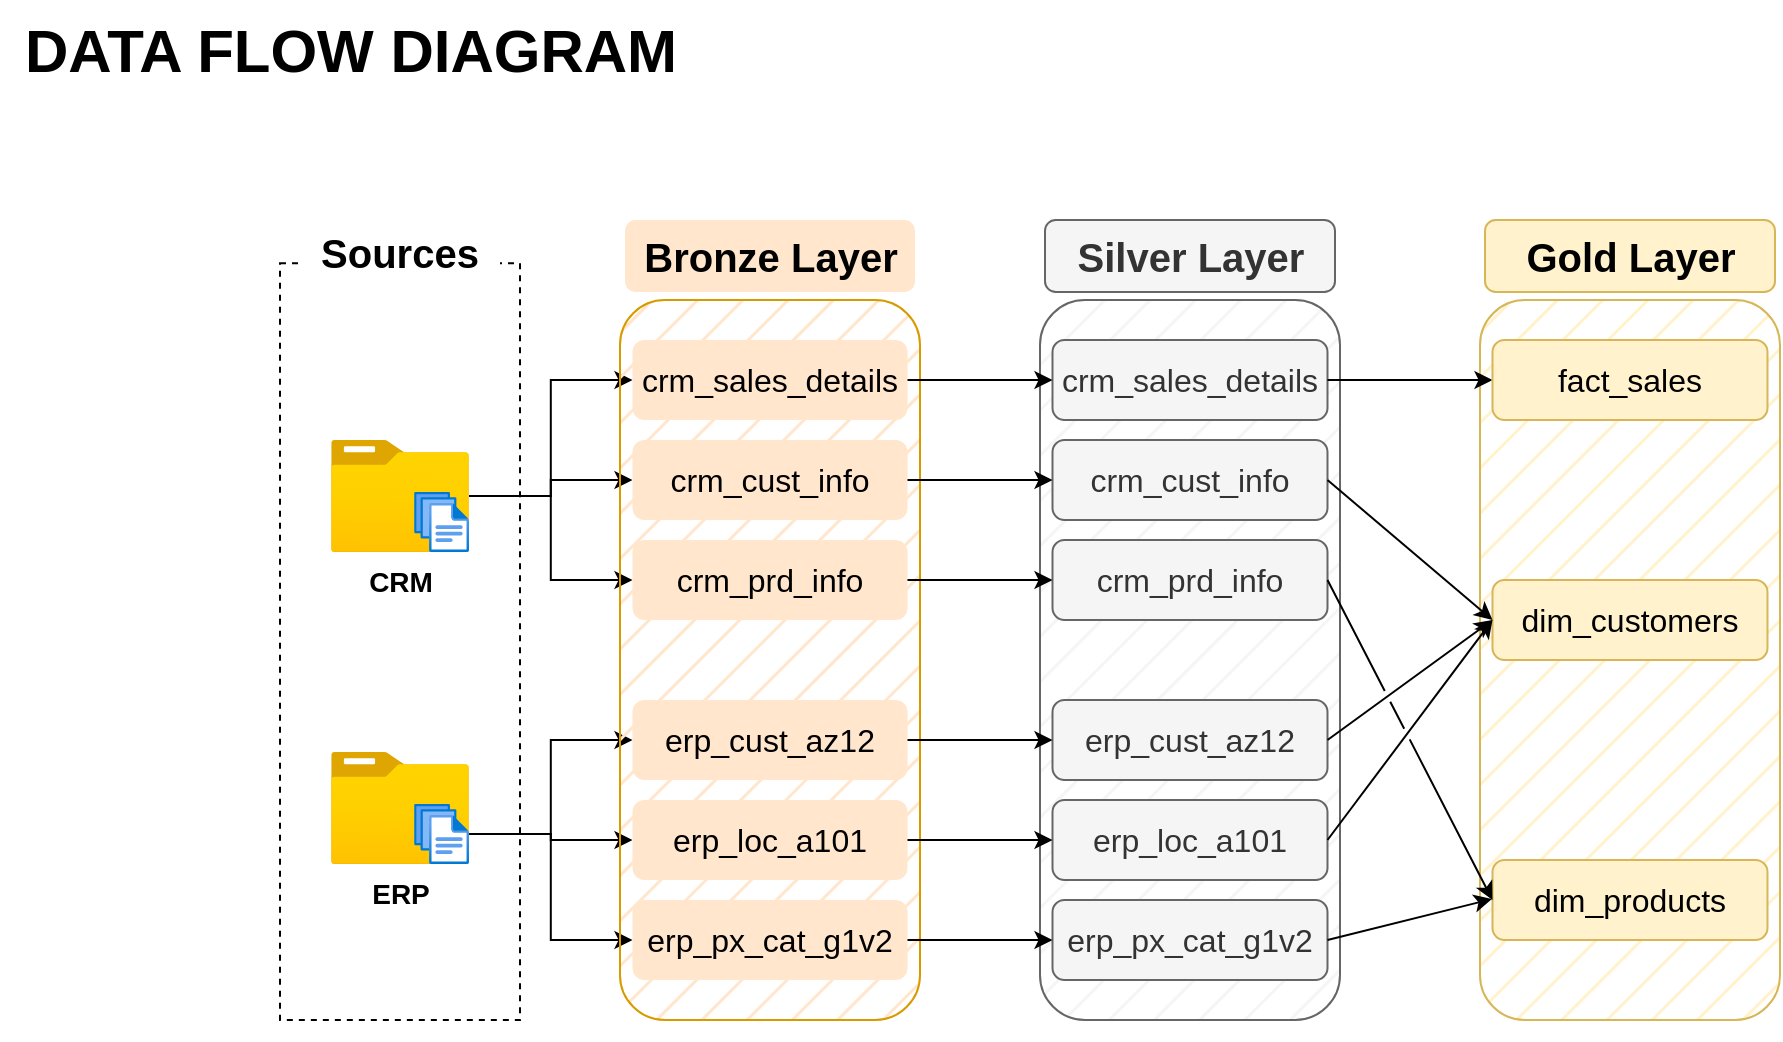 <mxfile version="26.2.8">
  <diagram name="Page-1" id="-nZHXnW55iPPkHIb_xAh">
    <mxGraphModel dx="1099" dy="592" grid="1" gridSize="10" guides="1" tooltips="1" connect="1" arrows="1" fold="1" page="1" pageScale="1" pageWidth="1169" pageHeight="827" background="none" math="0" shadow="0">
      <root>
        <mxCell id="0" />
        <mxCell id="1" parent="0" />
        <mxCell id="SCrmHcsRbsZ-Fb2NN074-1" value="&lt;b&gt;&lt;font style=&quot;font-size: 30px;&quot;&gt;DATA FLOW DIAGRAM&lt;/font&gt;&lt;/b&gt;" style="text;html=1;align=center;verticalAlign=middle;resizable=0;points=[];autosize=1;strokeColor=none;fillColor=none;" vertex="1" parent="1">
          <mxGeometry width="350" height="50" as="geometry" />
        </mxCell>
        <mxCell id="SCrmHcsRbsZ-Fb2NN074-130" value="" style="group" vertex="1" connectable="0" parent="1">
          <mxGeometry x="140" y="110" width="750" height="410" as="geometry" />
        </mxCell>
        <mxCell id="SCrmHcsRbsZ-Fb2NN074-5" value="" style="group;movable=1;resizable=1;rotatable=1;deletable=1;editable=1;locked=0;connectable=1;" vertex="1" connectable="0" parent="SCrmHcsRbsZ-Fb2NN074-130">
          <mxGeometry width="120" height="410" as="geometry" />
        </mxCell>
        <mxCell id="SCrmHcsRbsZ-Fb2NN074-2" value="" style="rounded=0;whiteSpace=wrap;html=1;fillColor=none;dashed=1;movable=1;resizable=1;rotatable=1;deletable=1;editable=1;locked=0;connectable=1;" vertex="1" parent="SCrmHcsRbsZ-Fb2NN074-5">
          <mxGeometry y="21.58" width="120" height="378.42" as="geometry" />
        </mxCell>
        <mxCell id="SCrmHcsRbsZ-Fb2NN074-3" value="&lt;font style=&quot;font-size: 20px;&quot;&gt;&lt;b&gt;Sources&lt;/b&gt;&lt;/font&gt;" style="rounded=1;whiteSpace=wrap;html=1;strokeColor=none;movable=1;resizable=1;rotatable=1;deletable=1;editable=1;locked=0;connectable=1;" vertex="1" parent="SCrmHcsRbsZ-Fb2NN074-5">
          <mxGeometry x="10" width="100" height="32.368" as="geometry" />
        </mxCell>
        <mxCell id="SCrmHcsRbsZ-Fb2NN074-78" value="" style="group" vertex="1" connectable="0" parent="SCrmHcsRbsZ-Fb2NN074-5">
          <mxGeometry x="25.5" y="110" width="69" height="56" as="geometry" />
        </mxCell>
        <mxCell id="SCrmHcsRbsZ-Fb2NN074-17" value="&lt;font style=&quot;font-size: 14px;&quot;&gt;&lt;b style=&quot;&quot;&gt;CRM&lt;/b&gt;&lt;/font&gt;" style="image;aspect=fixed;html=1;points=[];align=center;fontSize=12;image=img/lib/azure2/general/Folder_Blank.svg;movable=1;resizable=1;rotatable=1;deletable=1;editable=1;locked=0;connectable=1;" vertex="1" parent="SCrmHcsRbsZ-Fb2NN074-78">
          <mxGeometry width="69" height="56.0" as="geometry" />
        </mxCell>
        <mxCell id="SCrmHcsRbsZ-Fb2NN074-19" value="" style="image;aspect=fixed;html=1;points=[];align=center;fontSize=12;image=img/lib/azure2/general/Files.svg;movable=1;resizable=1;rotatable=1;deletable=1;editable=1;locked=0;connectable=1;" vertex="1" parent="SCrmHcsRbsZ-Fb2NN074-78">
          <mxGeometry x="41.57" y="26" width="27.43" height="30" as="geometry" />
        </mxCell>
        <mxCell id="SCrmHcsRbsZ-Fb2NN074-79" value="" style="group" vertex="1" connectable="0" parent="SCrmHcsRbsZ-Fb2NN074-5">
          <mxGeometry x="25.5" y="266" width="69" height="56" as="geometry" />
        </mxCell>
        <mxCell id="SCrmHcsRbsZ-Fb2NN074-18" value="&lt;font style=&quot;font-size: 14px;&quot;&gt;&lt;b style=&quot;&quot;&gt;ERP&lt;/b&gt;&lt;/font&gt;" style="image;aspect=fixed;html=1;points=[];align=center;fontSize=12;image=img/lib/azure2/general/Folder_Blank.svg;movable=1;resizable=1;rotatable=1;deletable=1;editable=1;locked=0;connectable=1;" vertex="1" parent="SCrmHcsRbsZ-Fb2NN074-79">
          <mxGeometry width="69" height="56.0" as="geometry" />
        </mxCell>
        <mxCell id="SCrmHcsRbsZ-Fb2NN074-20" value="" style="image;aspect=fixed;html=1;points=[];align=center;fontSize=12;image=img/lib/azure2/general/Files.svg;movable=1;resizable=1;rotatable=1;deletable=1;editable=1;locked=0;connectable=1;" vertex="1" parent="SCrmHcsRbsZ-Fb2NN074-79">
          <mxGeometry x="41.57" y="26" width="27.43" height="30" as="geometry" />
        </mxCell>
        <mxCell id="SCrmHcsRbsZ-Fb2NN074-61" style="edgeStyle=orthogonalEdgeStyle;rounded=0;orthogonalLoop=1;jettySize=auto;html=1;entryX=0;entryY=0.5;entryDx=0;entryDy=0;" edge="1" parent="SCrmHcsRbsZ-Fb2NN074-130" source="SCrmHcsRbsZ-Fb2NN074-20" target="SCrmHcsRbsZ-Fb2NN074-53">
          <mxGeometry relative="1" as="geometry" />
        </mxCell>
        <mxCell id="SCrmHcsRbsZ-Fb2NN074-63" style="edgeStyle=orthogonalEdgeStyle;rounded=0;orthogonalLoop=1;jettySize=auto;html=1;entryX=0;entryY=0.5;entryDx=0;entryDy=0;" edge="1" parent="SCrmHcsRbsZ-Fb2NN074-130" source="SCrmHcsRbsZ-Fb2NN074-20" target="SCrmHcsRbsZ-Fb2NN074-54">
          <mxGeometry relative="1" as="geometry" />
        </mxCell>
        <mxCell id="SCrmHcsRbsZ-Fb2NN074-64" style="edgeStyle=orthogonalEdgeStyle;rounded=0;orthogonalLoop=1;jettySize=auto;html=1;entryX=0;entryY=0.5;entryDx=0;entryDy=0;" edge="1" parent="SCrmHcsRbsZ-Fb2NN074-130" source="SCrmHcsRbsZ-Fb2NN074-20" target="SCrmHcsRbsZ-Fb2NN074-52">
          <mxGeometry relative="1" as="geometry" />
        </mxCell>
        <mxCell id="SCrmHcsRbsZ-Fb2NN074-70" style="edgeStyle=orthogonalEdgeStyle;rounded=0;orthogonalLoop=1;jettySize=auto;html=1;entryX=0;entryY=0.5;entryDx=0;entryDy=0;" edge="1" parent="SCrmHcsRbsZ-Fb2NN074-130" source="SCrmHcsRbsZ-Fb2NN074-17" target="SCrmHcsRbsZ-Fb2NN074-9">
          <mxGeometry relative="1" as="geometry" />
        </mxCell>
        <mxCell id="SCrmHcsRbsZ-Fb2NN074-75" style="edgeStyle=orthogonalEdgeStyle;rounded=0;orthogonalLoop=1;jettySize=auto;html=1;entryX=0;entryY=0.5;entryDx=0;entryDy=0;" edge="1" parent="SCrmHcsRbsZ-Fb2NN074-130" source="SCrmHcsRbsZ-Fb2NN074-17" target="SCrmHcsRbsZ-Fb2NN074-46">
          <mxGeometry relative="1" as="geometry" />
        </mxCell>
        <mxCell id="SCrmHcsRbsZ-Fb2NN074-76" style="edgeStyle=orthogonalEdgeStyle;rounded=0;orthogonalLoop=1;jettySize=auto;html=1;entryX=0;entryY=0.5;entryDx=0;entryDy=0;" edge="1" parent="SCrmHcsRbsZ-Fb2NN074-130" source="SCrmHcsRbsZ-Fb2NN074-17" target="SCrmHcsRbsZ-Fb2NN074-45">
          <mxGeometry relative="1" as="geometry" />
        </mxCell>
        <mxCell id="SCrmHcsRbsZ-Fb2NN074-77" value="" style="group" vertex="1" connectable="0" parent="SCrmHcsRbsZ-Fb2NN074-130">
          <mxGeometry x="170" width="150" height="400" as="geometry" />
        </mxCell>
        <mxCell id="SCrmHcsRbsZ-Fb2NN074-6" value="" style="rounded=1;whiteSpace=wrap;html=1;fillStyle=hatch;fillColor=#ffe6cc;strokeColor=#d79b00;" vertex="1" parent="SCrmHcsRbsZ-Fb2NN074-77">
          <mxGeometry y="40" width="150" height="360" as="geometry" />
        </mxCell>
        <mxCell id="SCrmHcsRbsZ-Fb2NN074-7" value="&lt;b&gt;&lt;font style=&quot;font-size: 20px;&quot;&gt;Bronze Layer&lt;/font&gt;&lt;/b&gt;" style="rounded=1;whiteSpace=wrap;html=1;fillColor=#ffe6cc;strokeColor=none;" vertex="1" parent="SCrmHcsRbsZ-Fb2NN074-77">
          <mxGeometry x="2.5" width="145" height="36" as="geometry" />
        </mxCell>
        <mxCell id="SCrmHcsRbsZ-Fb2NN074-49" value="" style="group" vertex="1" connectable="0" parent="SCrmHcsRbsZ-Fb2NN074-77">
          <mxGeometry x="6.25" y="60" width="137.5" height="140" as="geometry" />
        </mxCell>
        <mxCell id="SCrmHcsRbsZ-Fb2NN074-9" value="&lt;font style=&quot;font-size: 16px;&quot;&gt;crm_sales_details&lt;/font&gt;" style="rounded=1;whiteSpace=wrap;html=1;fillColor=#ffe6cc;strokeColor=none;" vertex="1" parent="SCrmHcsRbsZ-Fb2NN074-49">
          <mxGeometry width="137.5" height="40" as="geometry" />
        </mxCell>
        <mxCell id="SCrmHcsRbsZ-Fb2NN074-45" value="&lt;font style=&quot;font-size: 16px;&quot;&gt;crm_prd_info&lt;/font&gt;" style="rounded=1;whiteSpace=wrap;html=1;fillColor=#ffe6cc;strokeColor=none;" vertex="1" parent="SCrmHcsRbsZ-Fb2NN074-49">
          <mxGeometry y="100" width="137.5" height="40" as="geometry" />
        </mxCell>
        <mxCell id="SCrmHcsRbsZ-Fb2NN074-46" value="&lt;font style=&quot;font-size: 16px;&quot;&gt;crm_cust_info&lt;/font&gt;" style="rounded=1;whiteSpace=wrap;html=1;fillColor=#ffe6cc;strokeColor=none;" vertex="1" parent="SCrmHcsRbsZ-Fb2NN074-49">
          <mxGeometry y="50" width="137.5" height="40" as="geometry" />
        </mxCell>
        <mxCell id="SCrmHcsRbsZ-Fb2NN074-51" value="" style="group" vertex="1" connectable="0" parent="SCrmHcsRbsZ-Fb2NN074-77">
          <mxGeometry x="6.25" y="240" width="137.5" height="140" as="geometry" />
        </mxCell>
        <mxCell id="SCrmHcsRbsZ-Fb2NN074-52" value="&lt;span style=&quot;font-size: 16px;&quot;&gt;erp_cust_az12&lt;/span&gt;" style="rounded=1;whiteSpace=wrap;html=1;fillColor=#ffe6cc;strokeColor=none;" vertex="1" parent="SCrmHcsRbsZ-Fb2NN074-51">
          <mxGeometry width="137.5" height="40" as="geometry" />
        </mxCell>
        <mxCell id="SCrmHcsRbsZ-Fb2NN074-53" value="&lt;span style=&quot;font-size: 16px;&quot;&gt;erp_px_cat_g1v2&lt;/span&gt;" style="rounded=1;whiteSpace=wrap;html=1;fillColor=#ffe6cc;strokeColor=none;" vertex="1" parent="SCrmHcsRbsZ-Fb2NN074-51">
          <mxGeometry y="100" width="137.5" height="40" as="geometry" />
        </mxCell>
        <mxCell id="SCrmHcsRbsZ-Fb2NN074-54" value="&lt;span style=&quot;font-size: 16px;&quot;&gt;erp_loc_a101&lt;/span&gt;" style="rounded=1;whiteSpace=wrap;html=1;fillColor=#ffe6cc;strokeColor=none;" vertex="1" parent="SCrmHcsRbsZ-Fb2NN074-51">
          <mxGeometry y="50" width="137.5" height="40" as="geometry" />
        </mxCell>
        <mxCell id="SCrmHcsRbsZ-Fb2NN074-80" value="" style="group" vertex="1" connectable="0" parent="SCrmHcsRbsZ-Fb2NN074-130">
          <mxGeometry x="380" width="150" height="400" as="geometry" />
        </mxCell>
        <mxCell id="SCrmHcsRbsZ-Fb2NN074-81" value="" style="rounded=1;whiteSpace=wrap;html=1;fillStyle=hatch;fillColor=#f5f5f5;strokeColor=#666666;fontColor=#333333;" vertex="1" parent="SCrmHcsRbsZ-Fb2NN074-80">
          <mxGeometry y="40" width="150" height="360" as="geometry" />
        </mxCell>
        <mxCell id="SCrmHcsRbsZ-Fb2NN074-82" value="&lt;b&gt;&lt;font style=&quot;font-size: 20px;&quot;&gt;Silver Layer&lt;/font&gt;&lt;/b&gt;" style="rounded=1;whiteSpace=wrap;html=1;fillColor=#f5f5f5;strokeColor=#666666;fontColor=#333333;" vertex="1" parent="SCrmHcsRbsZ-Fb2NN074-80">
          <mxGeometry x="2.5" width="145" height="36" as="geometry" />
        </mxCell>
        <mxCell id="SCrmHcsRbsZ-Fb2NN074-88" value="&lt;span style=&quot;font-size: 16px;&quot;&gt;erp_cust_az12&lt;/span&gt;" style="rounded=1;whiteSpace=wrap;html=1;fillColor=#f5f5f5;strokeColor=#666666;fontColor=#333333;container=0;" vertex="1" parent="SCrmHcsRbsZ-Fb2NN074-80">
          <mxGeometry x="6.25" y="240" width="137.5" height="40" as="geometry" />
        </mxCell>
        <mxCell id="SCrmHcsRbsZ-Fb2NN074-89" value="&lt;span style=&quot;font-size: 16px;&quot;&gt;erp_px_cat_g1v2&lt;/span&gt;" style="rounded=1;whiteSpace=wrap;html=1;fillColor=#f5f5f5;strokeColor=#666666;fontColor=#333333;container=0;" vertex="1" parent="SCrmHcsRbsZ-Fb2NN074-80">
          <mxGeometry x="6.25" y="340" width="137.5" height="40" as="geometry" />
        </mxCell>
        <mxCell id="SCrmHcsRbsZ-Fb2NN074-90" value="&lt;span style=&quot;font-size: 16px;&quot;&gt;erp_loc_a101&lt;/span&gt;" style="rounded=1;whiteSpace=wrap;html=1;fillColor=#f5f5f5;strokeColor=#666666;fontColor=#333333;container=0;" vertex="1" parent="SCrmHcsRbsZ-Fb2NN074-80">
          <mxGeometry x="6.25" y="290" width="137.5" height="40" as="geometry" />
        </mxCell>
        <mxCell id="SCrmHcsRbsZ-Fb2NN074-118" value="" style="group" vertex="1" connectable="0" parent="SCrmHcsRbsZ-Fb2NN074-80">
          <mxGeometry x="6.25" y="60" width="137.5" height="140" as="geometry" />
        </mxCell>
        <mxCell id="SCrmHcsRbsZ-Fb2NN074-119" value="&lt;font style=&quot;font-size: 16px;&quot;&gt;crm_sales_details&lt;/font&gt;" style="rounded=1;whiteSpace=wrap;html=1;fillColor=#f5f5f5;strokeColor=#666666;fontColor=#333333;" vertex="1" parent="SCrmHcsRbsZ-Fb2NN074-118">
          <mxGeometry width="137.5" height="40" as="geometry" />
        </mxCell>
        <mxCell id="SCrmHcsRbsZ-Fb2NN074-120" value="&lt;font style=&quot;font-size: 16px;&quot;&gt;crm_prd_info&lt;/font&gt;" style="rounded=1;whiteSpace=wrap;html=1;fillColor=#f5f5f5;strokeColor=#666666;fontColor=#333333;" vertex="1" parent="SCrmHcsRbsZ-Fb2NN074-118">
          <mxGeometry y="100" width="137.5" height="40" as="geometry" />
        </mxCell>
        <mxCell id="SCrmHcsRbsZ-Fb2NN074-121" value="&lt;font style=&quot;font-size: 16px;&quot;&gt;crm_cust_info&lt;/font&gt;" style="rounded=1;whiteSpace=wrap;html=1;fillColor=#f5f5f5;strokeColor=#666666;fontColor=#333333;" vertex="1" parent="SCrmHcsRbsZ-Fb2NN074-118">
          <mxGeometry y="50" width="137.5" height="40" as="geometry" />
        </mxCell>
        <mxCell id="SCrmHcsRbsZ-Fb2NN074-91" style="edgeStyle=orthogonalEdgeStyle;rounded=0;orthogonalLoop=1;jettySize=auto;html=1;" edge="1" parent="SCrmHcsRbsZ-Fb2NN074-130" source="SCrmHcsRbsZ-Fb2NN074-9">
          <mxGeometry relative="1" as="geometry">
            <mxPoint x="386.25" y="80" as="targetPoint" />
          </mxGeometry>
        </mxCell>
        <mxCell id="SCrmHcsRbsZ-Fb2NN074-93" style="edgeStyle=orthogonalEdgeStyle;rounded=0;orthogonalLoop=1;jettySize=auto;html=1;entryX=0;entryY=0.5;entryDx=0;entryDy=0;" edge="1" parent="SCrmHcsRbsZ-Fb2NN074-130" source="SCrmHcsRbsZ-Fb2NN074-46">
          <mxGeometry relative="1" as="geometry">
            <mxPoint x="386.25" y="130" as="targetPoint" />
          </mxGeometry>
        </mxCell>
        <mxCell id="SCrmHcsRbsZ-Fb2NN074-94" style="edgeStyle=orthogonalEdgeStyle;rounded=0;orthogonalLoop=1;jettySize=auto;html=1;entryX=0;entryY=0.5;entryDx=0;entryDy=0;" edge="1" parent="SCrmHcsRbsZ-Fb2NN074-130" source="SCrmHcsRbsZ-Fb2NN074-45">
          <mxGeometry relative="1" as="geometry">
            <mxPoint x="386.25" y="180" as="targetPoint" />
          </mxGeometry>
        </mxCell>
        <mxCell id="SCrmHcsRbsZ-Fb2NN074-95" style="edgeStyle=orthogonalEdgeStyle;rounded=0;orthogonalLoop=1;jettySize=auto;html=1;entryX=0;entryY=0.5;entryDx=0;entryDy=0;" edge="1" parent="SCrmHcsRbsZ-Fb2NN074-130" source="SCrmHcsRbsZ-Fb2NN074-52" target="SCrmHcsRbsZ-Fb2NN074-88">
          <mxGeometry relative="1" as="geometry" />
        </mxCell>
        <mxCell id="SCrmHcsRbsZ-Fb2NN074-96" style="edgeStyle=orthogonalEdgeStyle;rounded=0;orthogonalLoop=1;jettySize=auto;html=1;entryX=0;entryY=0.5;entryDx=0;entryDy=0;" edge="1" parent="SCrmHcsRbsZ-Fb2NN074-130" source="SCrmHcsRbsZ-Fb2NN074-54" target="SCrmHcsRbsZ-Fb2NN074-90">
          <mxGeometry relative="1" as="geometry" />
        </mxCell>
        <mxCell id="SCrmHcsRbsZ-Fb2NN074-98" style="edgeStyle=orthogonalEdgeStyle;rounded=0;orthogonalLoop=1;jettySize=auto;html=1;entryX=0;entryY=0.5;entryDx=0;entryDy=0;" edge="1" parent="SCrmHcsRbsZ-Fb2NN074-130" source="SCrmHcsRbsZ-Fb2NN074-53" target="SCrmHcsRbsZ-Fb2NN074-89">
          <mxGeometry relative="1" as="geometry" />
        </mxCell>
        <mxCell id="SCrmHcsRbsZ-Fb2NN074-100" value="" style="rounded=1;whiteSpace=wrap;html=1;fillStyle=hatch;fillColor=#fff2cc;strokeColor=#d6b656;container=0;" vertex="1" parent="SCrmHcsRbsZ-Fb2NN074-130">
          <mxGeometry x="600" y="40" width="150" height="360" as="geometry" />
        </mxCell>
        <mxCell id="SCrmHcsRbsZ-Fb2NN074-101" value="&lt;b&gt;&lt;font style=&quot;font-size: 20px;&quot;&gt;Gold Layer&lt;/font&gt;&lt;/b&gt;" style="rounded=1;whiteSpace=wrap;html=1;fillColor=#fff2cc;strokeColor=#d6b656;container=0;" vertex="1" parent="SCrmHcsRbsZ-Fb2NN074-130">
          <mxGeometry x="602.5" width="145" height="36" as="geometry" />
        </mxCell>
        <mxCell id="SCrmHcsRbsZ-Fb2NN074-112" value="" style="endArrow=classic;html=1;rounded=0;entryX=0;entryY=0.5;entryDx=0;entryDy=0;exitX=1;exitY=0.5;exitDx=0;exitDy=0;" edge="1" parent="SCrmHcsRbsZ-Fb2NN074-130" target="SCrmHcsRbsZ-Fb2NN074-103">
          <mxGeometry width="50" height="50" relative="1" as="geometry">
            <mxPoint x="523.75" y="80" as="sourcePoint" />
            <mxPoint x="590" y="150" as="targetPoint" />
          </mxGeometry>
        </mxCell>
        <mxCell id="SCrmHcsRbsZ-Fb2NN074-103" value="&lt;span style=&quot;font-size: 16px;&quot;&gt;fact_sales&lt;/span&gt;" style="rounded=1;whiteSpace=wrap;html=1;fillColor=#fff2cc;strokeColor=#d6b656;container=0;" vertex="1" parent="SCrmHcsRbsZ-Fb2NN074-130">
          <mxGeometry x="606.25" y="60" width="137.5" height="40" as="geometry" />
        </mxCell>
        <mxCell id="SCrmHcsRbsZ-Fb2NN074-104" value="&lt;span style=&quot;font-size: 16px;&quot;&gt;dim_products&lt;/span&gt;" style="rounded=1;whiteSpace=wrap;html=1;fillColor=#fff2cc;strokeColor=#d6b656;container=0;" vertex="1" parent="SCrmHcsRbsZ-Fb2NN074-130">
          <mxGeometry x="606.25" y="320" width="137.5" height="40" as="geometry" />
        </mxCell>
        <mxCell id="SCrmHcsRbsZ-Fb2NN074-105" value="&lt;span style=&quot;font-size: 16px;&quot;&gt;dim_customers&lt;/span&gt;" style="rounded=1;whiteSpace=wrap;html=1;fillColor=#fff2cc;strokeColor=#d6b656;container=0;" vertex="1" parent="SCrmHcsRbsZ-Fb2NN074-130">
          <mxGeometry x="606.25" y="180" width="137.5" height="40" as="geometry" />
        </mxCell>
        <mxCell id="SCrmHcsRbsZ-Fb2NN074-123" value="" style="endArrow=classic;html=1;rounded=0;entryX=0;entryY=0.5;entryDx=0;entryDy=0;exitX=1;exitY=0.5;exitDx=0;exitDy=0;jumpStyle=gap;" edge="1" parent="SCrmHcsRbsZ-Fb2NN074-130" source="SCrmHcsRbsZ-Fb2NN074-121" target="SCrmHcsRbsZ-Fb2NN074-105">
          <mxGeometry width="50" height="50" relative="1" as="geometry">
            <mxPoint x="540" y="190" as="sourcePoint" />
            <mxPoint x="590" y="140" as="targetPoint" />
          </mxGeometry>
        </mxCell>
        <mxCell id="SCrmHcsRbsZ-Fb2NN074-124" value="" style="endArrow=classic;html=1;rounded=0;entryX=0;entryY=0.5;entryDx=0;entryDy=0;exitX=1;exitY=0.5;exitDx=0;exitDy=0;jumpStyle=gap;" edge="1" parent="SCrmHcsRbsZ-Fb2NN074-130" source="SCrmHcsRbsZ-Fb2NN074-88" target="SCrmHcsRbsZ-Fb2NN074-105">
          <mxGeometry width="50" height="50" relative="1" as="geometry">
            <mxPoint x="534" y="140" as="sourcePoint" />
            <mxPoint x="616" y="210" as="targetPoint" />
          </mxGeometry>
        </mxCell>
        <mxCell id="SCrmHcsRbsZ-Fb2NN074-125" value="" style="endArrow=classic;html=1;rounded=0;entryX=0;entryY=0.5;entryDx=0;entryDy=0;exitX=1;exitY=0.5;exitDx=0;exitDy=0;jumpStyle=gap;" edge="1" parent="SCrmHcsRbsZ-Fb2NN074-130" source="SCrmHcsRbsZ-Fb2NN074-90" target="SCrmHcsRbsZ-Fb2NN074-105">
          <mxGeometry width="50" height="50" relative="1" as="geometry">
            <mxPoint x="544" y="150" as="sourcePoint" />
            <mxPoint x="626" y="220" as="targetPoint" />
          </mxGeometry>
        </mxCell>
        <mxCell id="SCrmHcsRbsZ-Fb2NN074-126" value="" style="endArrow=classic;html=1;rounded=0;entryX=0;entryY=0.5;entryDx=0;entryDy=0;exitX=1;exitY=0.5;exitDx=0;exitDy=0;jumpStyle=gap;" edge="1" parent="SCrmHcsRbsZ-Fb2NN074-130" source="SCrmHcsRbsZ-Fb2NN074-120" target="SCrmHcsRbsZ-Fb2NN074-104">
          <mxGeometry width="50" height="50" relative="1" as="geometry">
            <mxPoint x="554" y="160" as="sourcePoint" />
            <mxPoint x="636" y="230" as="targetPoint" />
          </mxGeometry>
        </mxCell>
        <mxCell id="SCrmHcsRbsZ-Fb2NN074-127" value="" style="endArrow=classic;html=1;rounded=0;entryX=0.04;entryY=0.832;entryDx=0;entryDy=0;exitX=1;exitY=0.5;exitDx=0;exitDy=0;entryPerimeter=0;jumpStyle=gap;" edge="1" parent="SCrmHcsRbsZ-Fb2NN074-130" source="SCrmHcsRbsZ-Fb2NN074-89" target="SCrmHcsRbsZ-Fb2NN074-100">
          <mxGeometry width="50" height="50" relative="1" as="geometry">
            <mxPoint x="564" y="170" as="sourcePoint" />
            <mxPoint x="646" y="240" as="targetPoint" />
          </mxGeometry>
        </mxCell>
      </root>
    </mxGraphModel>
  </diagram>
</mxfile>

